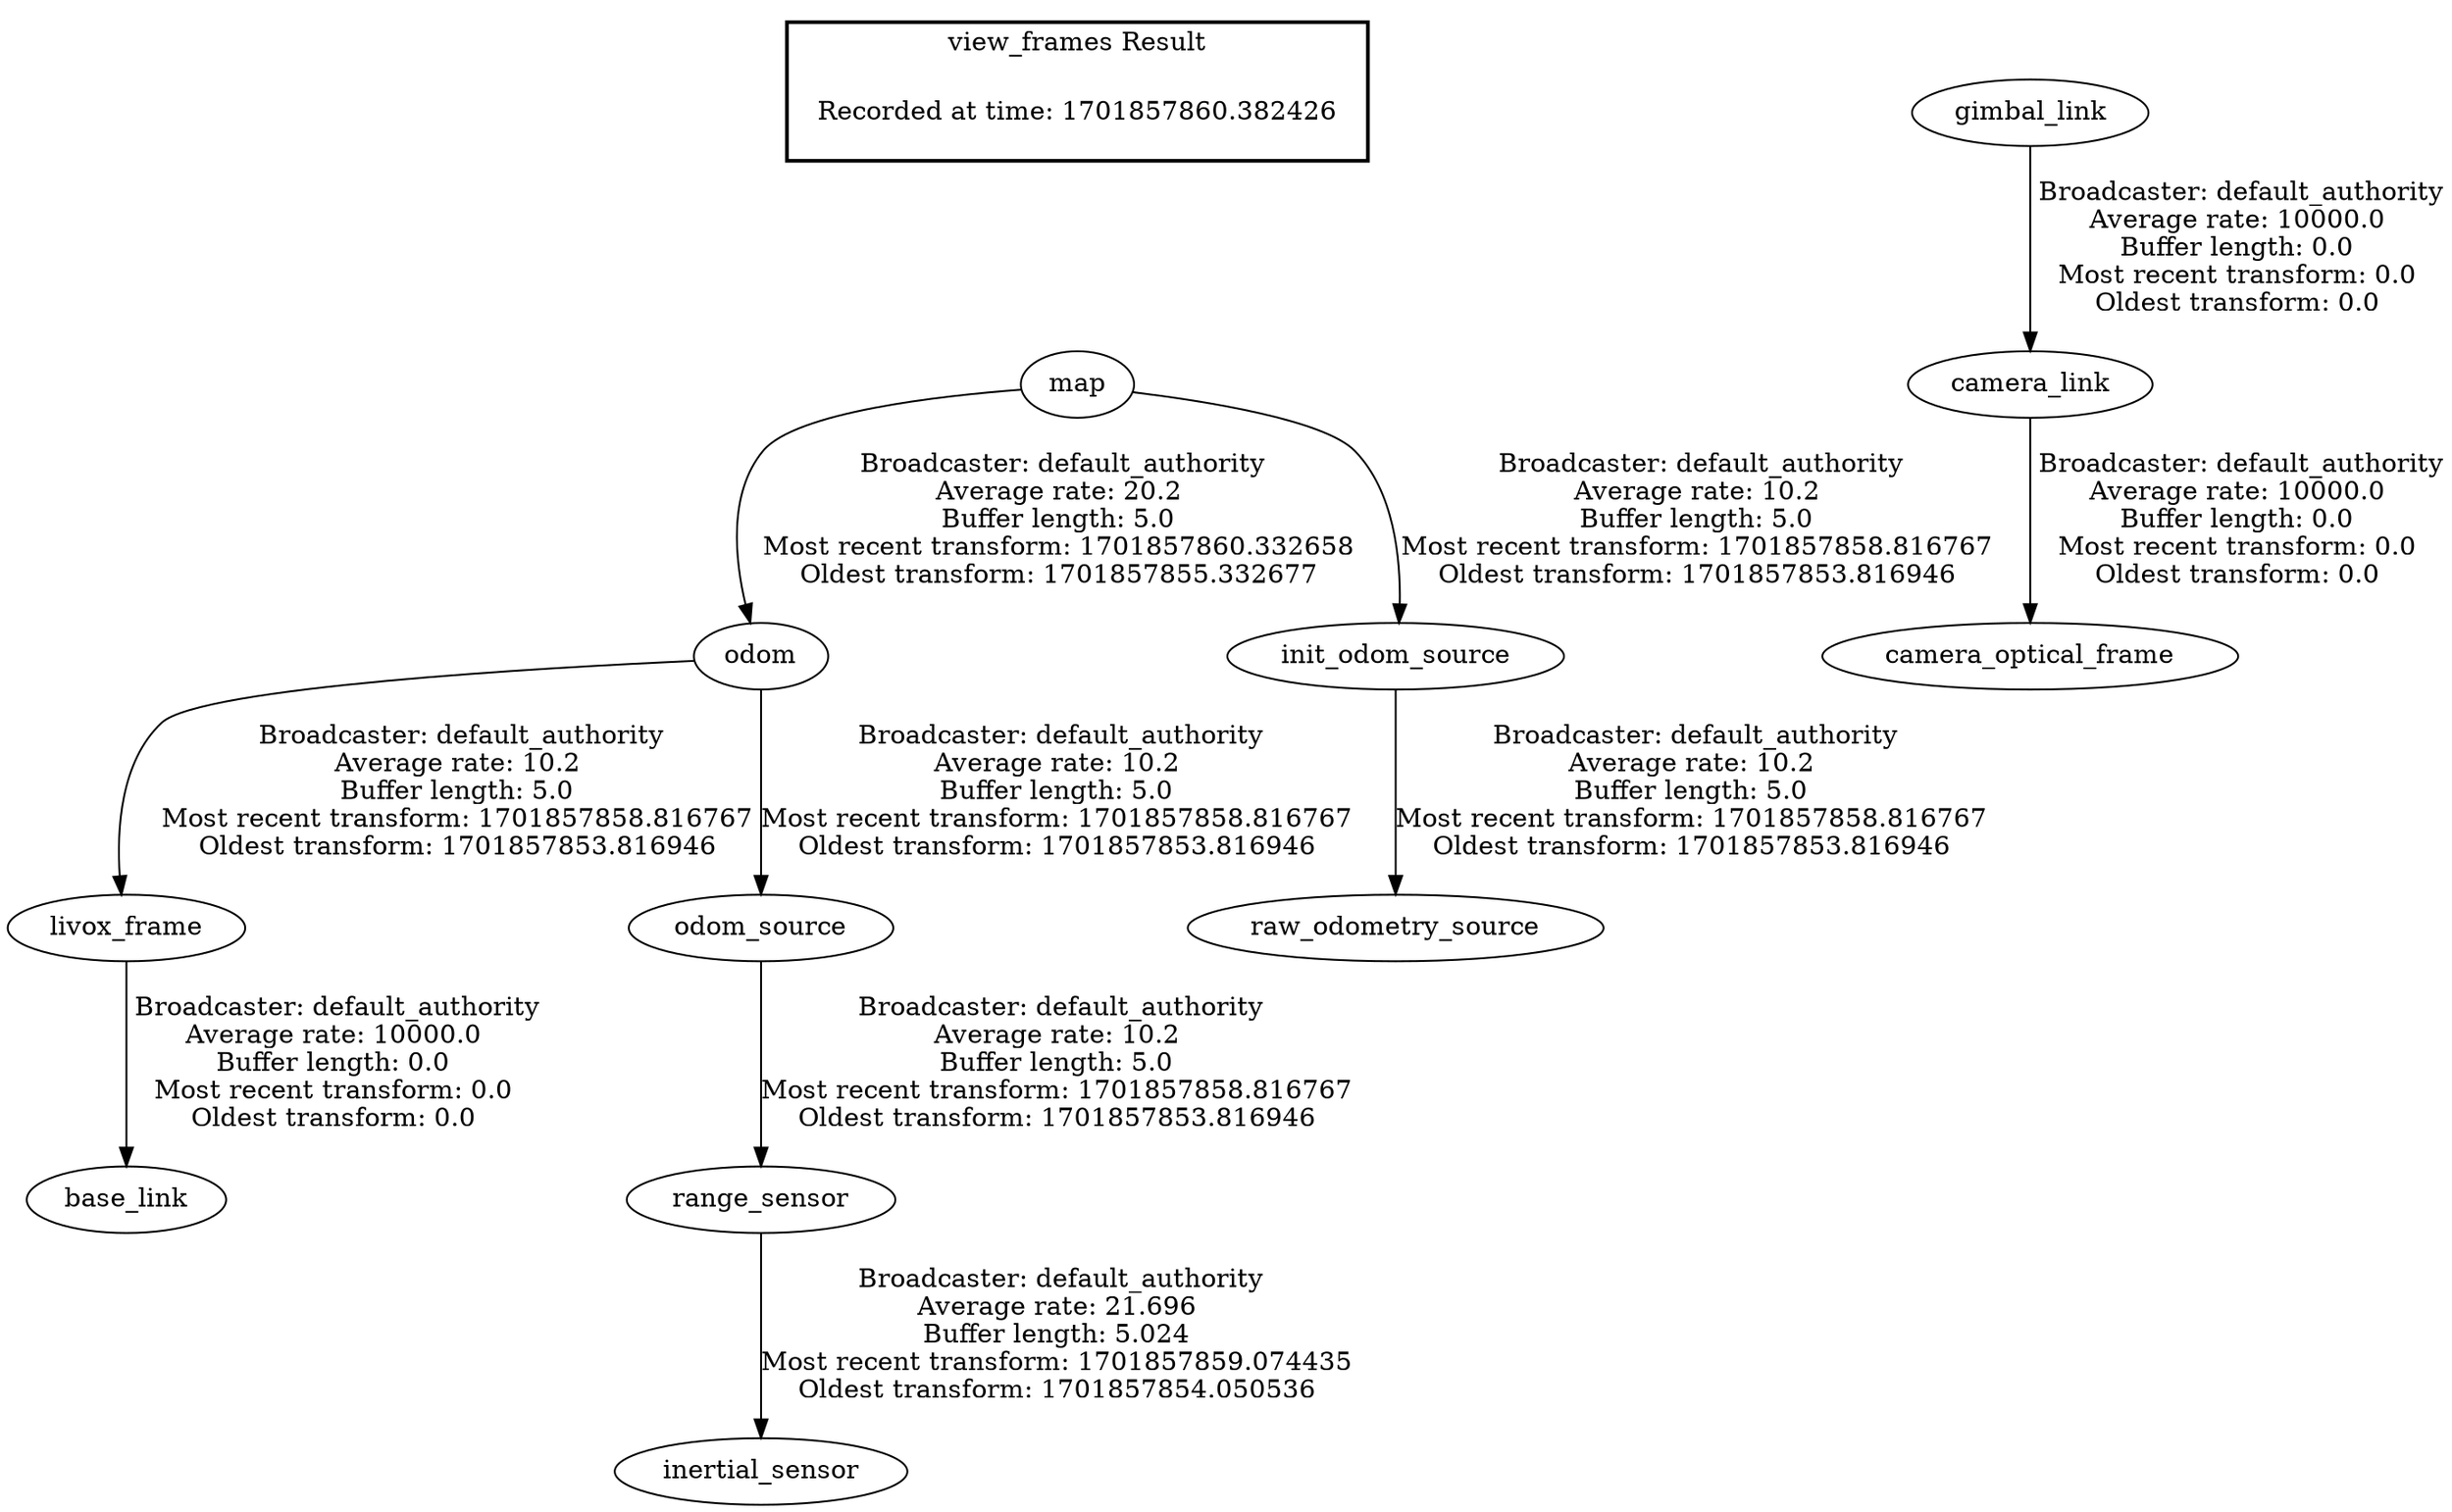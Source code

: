 digraph G {
"odom" -> "livox_frame"[label=" Broadcaster: default_authority\nAverage rate: 10.2\nBuffer length: 5.0\nMost recent transform: 1701857858.816767\nOldest transform: 1701857853.816946\n"];
"map" -> "odom"[label=" Broadcaster: default_authority\nAverage rate: 20.2\nBuffer length: 5.0\nMost recent transform: 1701857860.332658\nOldest transform: 1701857855.332677\n"];
"livox_frame" -> "base_link"[label=" Broadcaster: default_authority\nAverage rate: 10000.0\nBuffer length: 0.0\nMost recent transform: 0.0\nOldest transform: 0.0\n"];
"gimbal_link" -> "camera_link"[label=" Broadcaster: default_authority\nAverage rate: 10000.0\nBuffer length: 0.0\nMost recent transform: 0.0\nOldest transform: 0.0\n"];
"camera_link" -> "camera_optical_frame"[label=" Broadcaster: default_authority\nAverage rate: 10000.0\nBuffer length: 0.0\nMost recent transform: 0.0\nOldest transform: 0.0\n"];
"odom" -> "odom_source"[label=" Broadcaster: default_authority\nAverage rate: 10.2\nBuffer length: 5.0\nMost recent transform: 1701857858.816767\nOldest transform: 1701857853.816946\n"];
"odom_source" -> "range_sensor"[label=" Broadcaster: default_authority\nAverage rate: 10.2\nBuffer length: 5.0\nMost recent transform: 1701857858.816767\nOldest transform: 1701857853.816946\n"];
"map" -> "init_odom_source"[label=" Broadcaster: default_authority\nAverage rate: 10.2\nBuffer length: 5.0\nMost recent transform: 1701857858.816767\nOldest transform: 1701857853.816946\n"];
"init_odom_source" -> "raw_odometry_source"[label=" Broadcaster: default_authority\nAverage rate: 10.2\nBuffer length: 5.0\nMost recent transform: 1701857858.816767\nOldest transform: 1701857853.816946\n"];
"range_sensor" -> "inertial_sensor"[label=" Broadcaster: default_authority\nAverage rate: 21.696\nBuffer length: 5.024\nMost recent transform: 1701857859.074435\nOldest transform: 1701857854.050536\n"];
edge [style=invis];
 subgraph cluster_legend { style=bold; color=black; label ="view_frames Result";
"Recorded at time: 1701857860.382426"[ shape=plaintext ] ;
}->"map";
}
